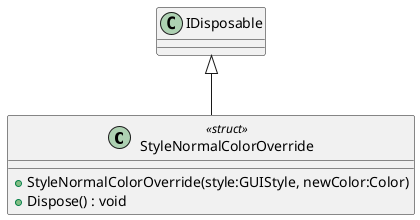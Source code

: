 @startuml
class StyleNormalColorOverride <<struct>> {
    + StyleNormalColorOverride(style:GUIStyle, newColor:Color)
    + Dispose() : void
}
IDisposable <|-- StyleNormalColorOverride
@enduml
